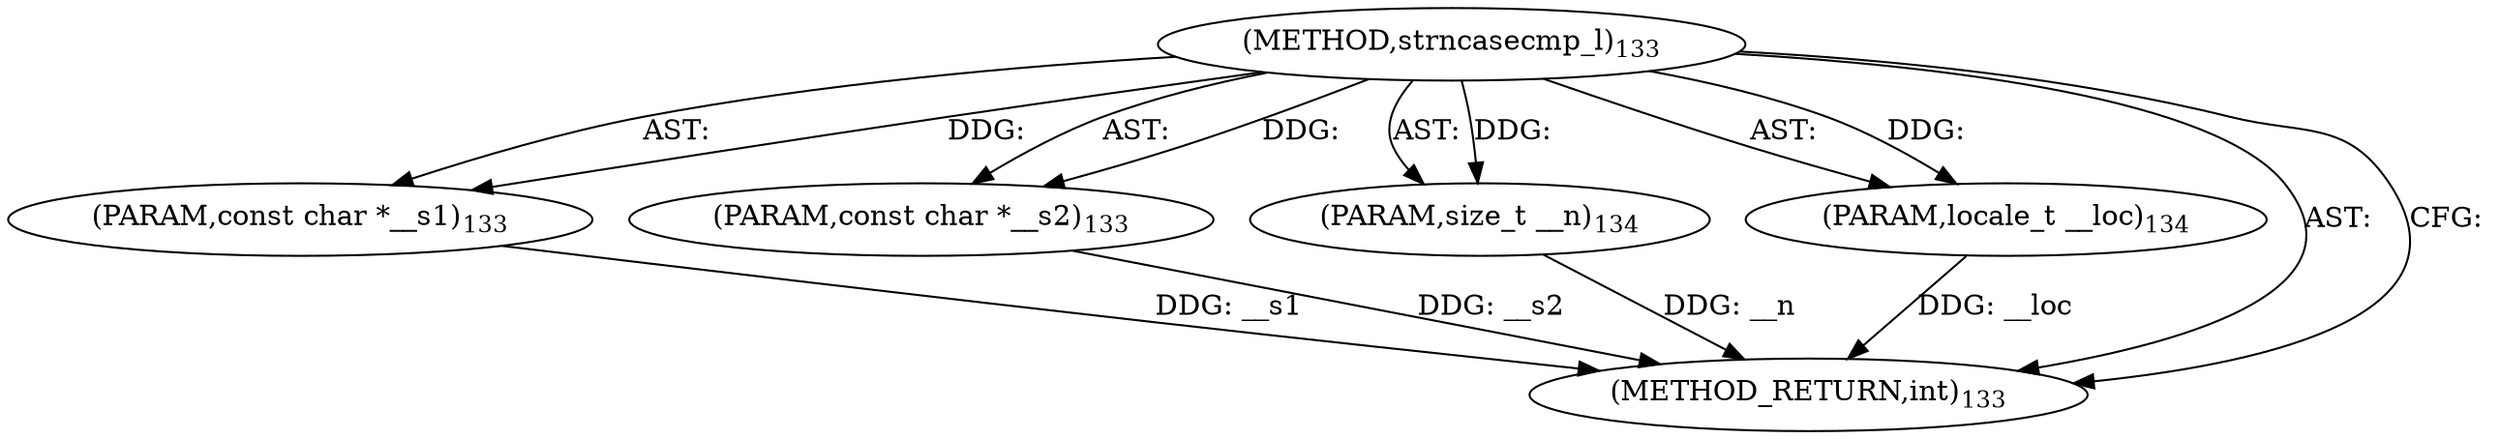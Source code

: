 digraph "strncasecmp_l" {  
"98981" [label = <(METHOD,strncasecmp_l)<SUB>133</SUB>> ]
"98982" [label = <(PARAM,const char *__s1)<SUB>133</SUB>> ]
"98983" [label = <(PARAM,const char *__s2)<SUB>133</SUB>> ]
"98984" [label = <(PARAM,size_t __n)<SUB>134</SUB>> ]
"98985" [label = <(PARAM,locale_t __loc)<SUB>134</SUB>> ]
"98986" [label = <(METHOD_RETURN,int)<SUB>133</SUB>> ]
  "98981" -> "98982"  [ label = "AST: "] 
  "98981" -> "98983"  [ label = "AST: "] 
  "98981" -> "98984"  [ label = "AST: "] 
  "98981" -> "98985"  [ label = "AST: "] 
  "98981" -> "98986"  [ label = "AST: "] 
  "98981" -> "98986"  [ label = "CFG: "] 
  "98982" -> "98986"  [ label = "DDG: __s1"] 
  "98983" -> "98986"  [ label = "DDG: __s2"] 
  "98984" -> "98986"  [ label = "DDG: __n"] 
  "98985" -> "98986"  [ label = "DDG: __loc"] 
  "98981" -> "98982"  [ label = "DDG: "] 
  "98981" -> "98983"  [ label = "DDG: "] 
  "98981" -> "98984"  [ label = "DDG: "] 
  "98981" -> "98985"  [ label = "DDG: "] 
}
